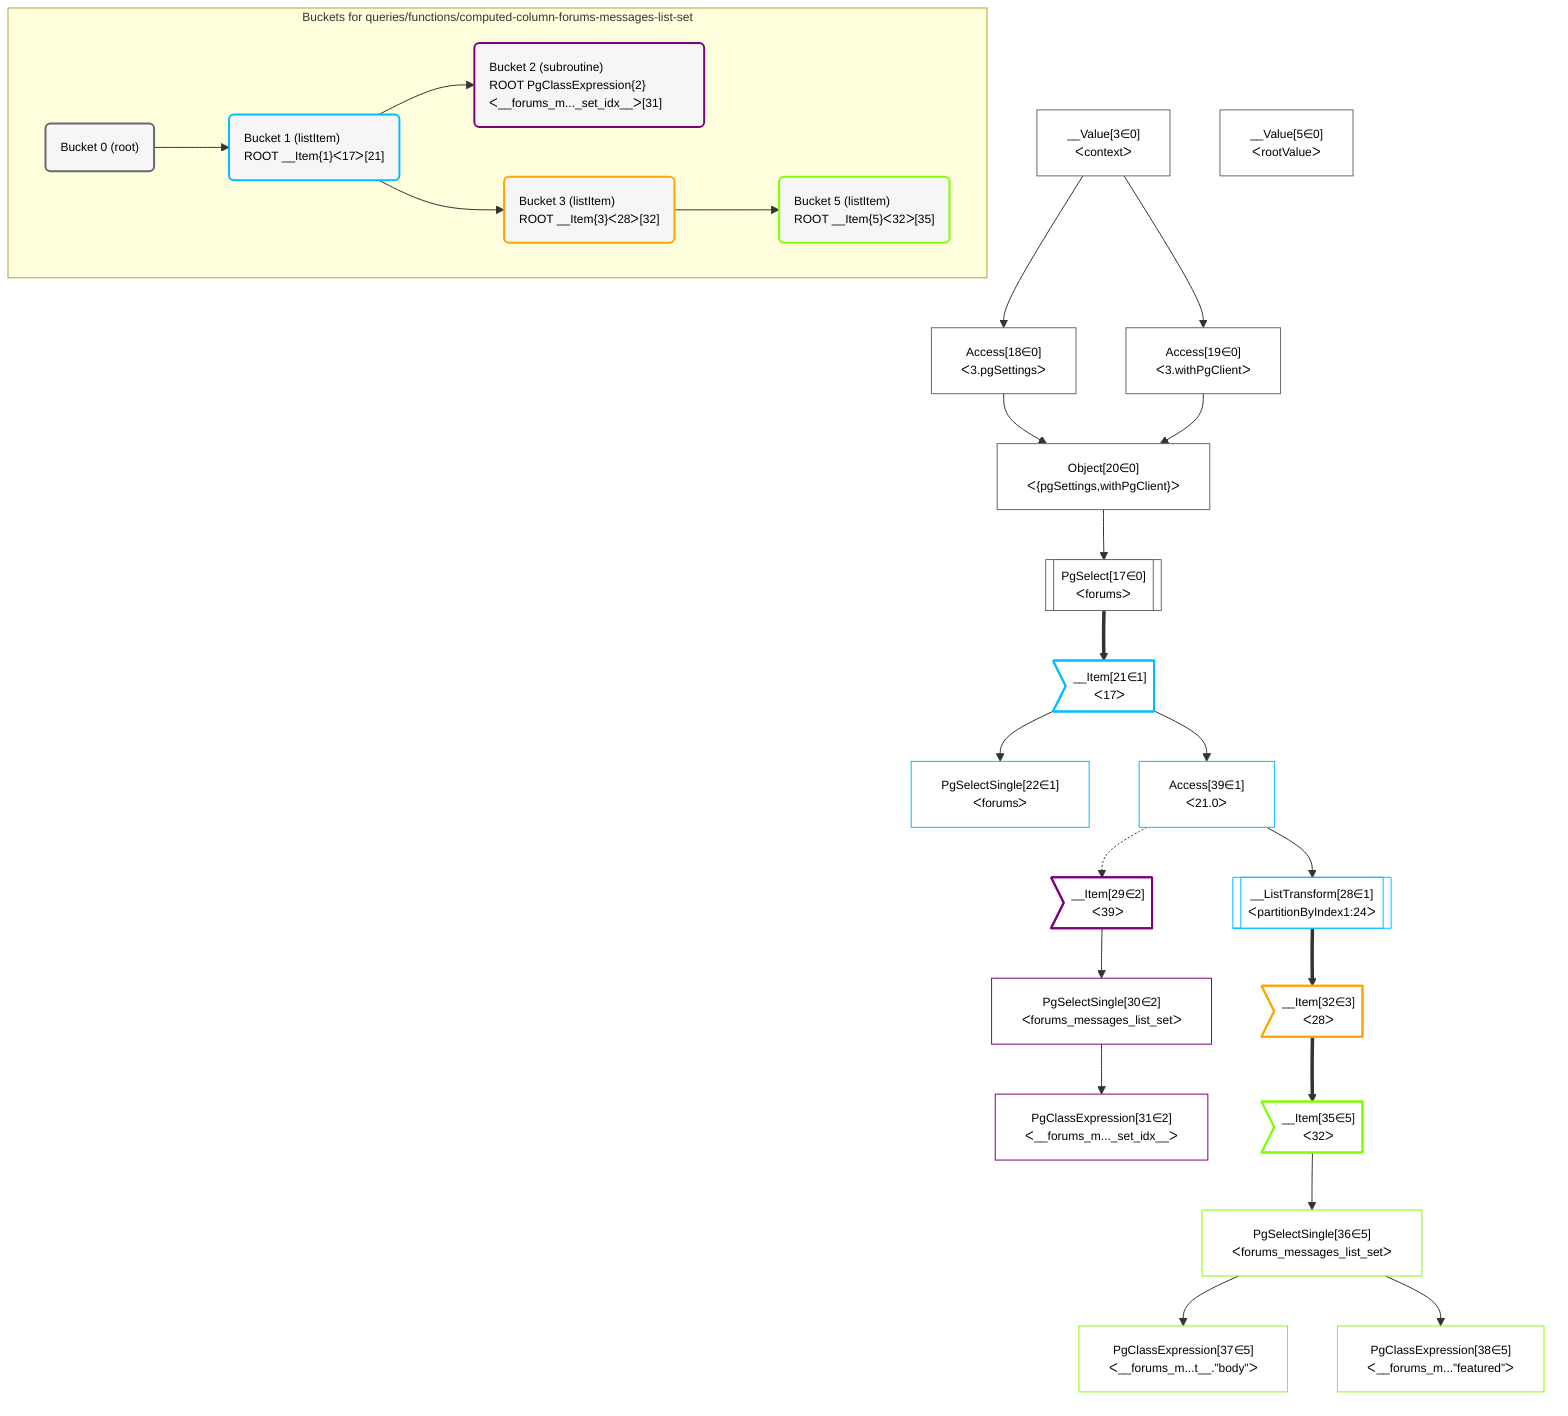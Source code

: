 %%{init: {'themeVariables': { 'fontSize': '12px'}}}%%
graph TD
    classDef path fill:#eee,stroke:#000,color:#000
    classDef plan fill:#fff,stroke-width:1px,color:#000
    classDef itemplan fill:#fff,stroke-width:2px,color:#000
    classDef sideeffectplan fill:#f00,stroke-width:2px,color:#000
    classDef bucket fill:#f6f6f6,color:#000,stroke-width:2px,text-align:left


    %% define steps
    __Value3["__Value[3∈0]<br />ᐸcontextᐳ"]:::plan
    __Value5["__Value[5∈0]<br />ᐸrootValueᐳ"]:::plan
    Access18["Access[18∈0]<br />ᐸ3.pgSettingsᐳ"]:::plan
    Access19["Access[19∈0]<br />ᐸ3.withPgClientᐳ"]:::plan
    Object20["Object[20∈0]<br />ᐸ{pgSettings,withPgClient}ᐳ"]:::plan
    PgSelect17[["PgSelect[17∈0]<br />ᐸforumsᐳ"]]:::plan
    __Item21>"__Item[21∈1]<br />ᐸ17ᐳ"]:::itemplan
    PgSelectSingle22["PgSelectSingle[22∈1]<br />ᐸforumsᐳ"]:::plan
    Access39["Access[39∈1]<br />ᐸ21.0ᐳ"]:::plan
    __ListTransform28[["__ListTransform[28∈1]<br />ᐸpartitionByIndex1:24ᐳ"]]:::plan
    __Item29>"__Item[29∈2]<br />ᐸ39ᐳ"]:::itemplan
    PgSelectSingle30["PgSelectSingle[30∈2]<br />ᐸforums_messages_list_setᐳ"]:::plan
    PgClassExpression31["PgClassExpression[31∈2]<br />ᐸ__forums_m..._set_idx__ᐳ"]:::plan
    __Item32>"__Item[32∈3]<br />ᐸ28ᐳ"]:::itemplan
    __Item35>"__Item[35∈5]<br />ᐸ32ᐳ"]:::itemplan
    PgSelectSingle36["PgSelectSingle[36∈5]<br />ᐸforums_messages_list_setᐳ"]:::plan
    PgClassExpression37["PgClassExpression[37∈5]<br />ᐸ__forums_m...t__.”body”ᐳ"]:::plan
    PgClassExpression38["PgClassExpression[38∈5]<br />ᐸ__forums_m...”featured”ᐳ"]:::plan

    %% plan dependencies
    __Value3 --> Access18
    __Value3 --> Access19
    Access18 & Access19 --> Object20
    Object20 --> PgSelect17
    PgSelect17 ==> __Item21
    __Item21 --> PgSelectSingle22
    __Item21 --> Access39
    Access39 --> __ListTransform28
    Access39 -.-> __Item29
    __Item29 --> PgSelectSingle30
    PgSelectSingle30 --> PgClassExpression31
    __ListTransform28 ==> __Item32
    __Item32 ==> __Item35
    __Item35 --> PgSelectSingle36
    PgSelectSingle36 --> PgClassExpression37
    PgSelectSingle36 --> PgClassExpression38

    subgraph "Buckets for queries/functions/computed-column-forums-messages-list-set"
    Bucket0("Bucket 0 (root)"):::bucket
    classDef bucket0 stroke:#696969
    class Bucket0,__Value3,__Value5,PgSelect17,Access18,Access19,Object20 bucket0
    Bucket1("Bucket 1 (listItem)<br />ROOT __Item{1}ᐸ17ᐳ[21]"):::bucket
    classDef bucket1 stroke:#00bfff
    class Bucket1,__Item21,PgSelectSingle22,__ListTransform28,Access39 bucket1
    Bucket2("Bucket 2 (subroutine)<br />ROOT PgClassExpression{2}ᐸ__forums_m..._set_idx__ᐳ[31]"):::bucket
    classDef bucket2 stroke:#7f007f
    class Bucket2,__Item29,PgSelectSingle30,PgClassExpression31 bucket2
    Bucket3("Bucket 3 (listItem)<br />ROOT __Item{3}ᐸ28ᐳ[32]"):::bucket
    classDef bucket3 stroke:#ffa500
    class Bucket3,__Item32 bucket3
    Bucket5("Bucket 5 (listItem)<br />ROOT __Item{5}ᐸ32ᐳ[35]"):::bucket
    classDef bucket5 stroke:#7fff00
    class Bucket5,__Item35,PgSelectSingle36,PgClassExpression37,PgClassExpression38 bucket5
    Bucket0 --> Bucket1
    Bucket1 --> Bucket2 & Bucket3
    Bucket3 --> Bucket5
    end